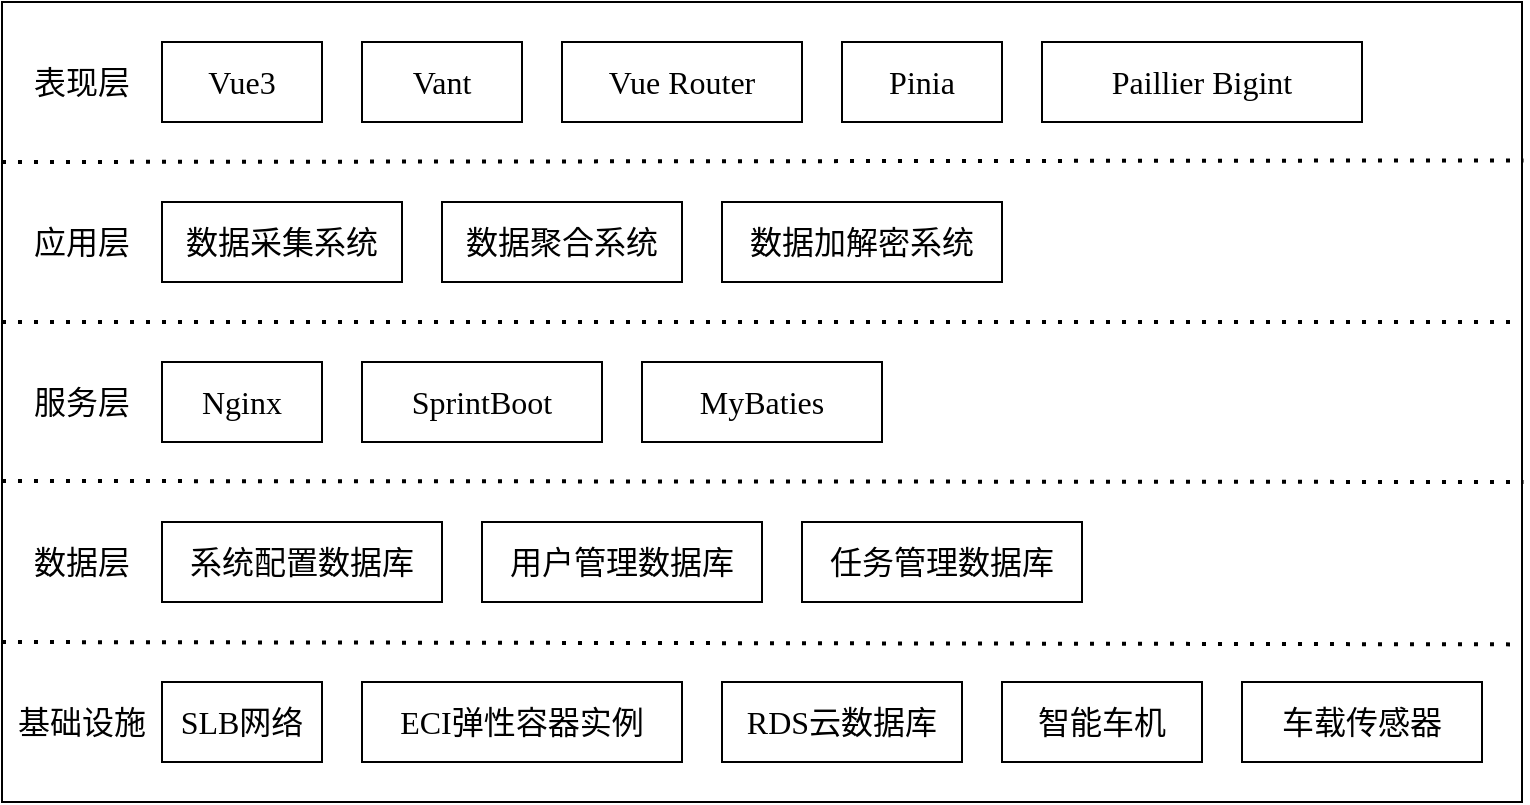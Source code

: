 <mxfile version="26.0.16">
  <diagram id="prtHgNgQTEPvFCAcTncT" name="Page-1">
    <mxGraphModel dx="2066" dy="1107" grid="1" gridSize="10" guides="1" tooltips="1" connect="1" arrows="1" fold="1" page="1" pageScale="1" pageWidth="827" pageHeight="1169" math="0" shadow="0">
      <root>
        <mxCell id="0" />
        <mxCell id="1" parent="0" />
        <mxCell id="_YIMEpo5Rv7STCM8DFQf-20" value="" style="rounded=0;whiteSpace=wrap;html=1;fontFamily=宋体;fontSize=16;" vertex="1" parent="1">
          <mxGeometry x="40" y="40" width="760" height="400" as="geometry" />
        </mxCell>
        <mxCell id="_YIMEpo5Rv7STCM8DFQf-13" value="RDS云数据库" style="rounded=0;whiteSpace=wrap;html=1;fontFamily=宋体;fontSize=16;" vertex="1" parent="1">
          <mxGeometry x="400" y="380" width="120" height="40" as="geometry" />
        </mxCell>
        <mxCell id="_YIMEpo5Rv7STCM8DFQf-15" value="应用层" style="text;html=1;align=center;verticalAlign=middle;whiteSpace=wrap;rounded=0;fontFamily=宋体;fontSize=16;" vertex="1" parent="1">
          <mxGeometry x="40" y="120" width="80" height="80" as="geometry" />
        </mxCell>
        <mxCell id="_YIMEpo5Rv7STCM8DFQf-16" value="服务层" style="text;html=1;align=center;verticalAlign=middle;whiteSpace=wrap;rounded=0;fontFamily=宋体;fontSize=16;" vertex="1" parent="1">
          <mxGeometry x="40" y="200" width="80" height="80" as="geometry" />
        </mxCell>
        <mxCell id="_YIMEpo5Rv7STCM8DFQf-17" value="基础设施" style="text;html=1;align=center;verticalAlign=middle;whiteSpace=wrap;rounded=0;fontFamily=宋体;fontSize=16;" vertex="1" parent="1">
          <mxGeometry x="40" y="360" width="80" height="80" as="geometry" />
        </mxCell>
        <mxCell id="_YIMEpo5Rv7STCM8DFQf-18" value="数据层" style="text;html=1;align=center;verticalAlign=middle;whiteSpace=wrap;rounded=0;fontFamily=宋体;fontSize=16;" vertex="1" parent="1">
          <mxGeometry x="40" y="280" width="80" height="80" as="geometry" />
        </mxCell>
        <mxCell id="_YIMEpo5Rv7STCM8DFQf-19" value="" style="endArrow=none;dashed=1;html=1;dashPattern=1 3;strokeWidth=2;rounded=0;fontFamily=宋体;fontSize=16;entryX=1;entryY=0.4;entryDx=0;entryDy=0;entryPerimeter=0;" edge="1" parent="1" target="_YIMEpo5Rv7STCM8DFQf-20">
          <mxGeometry width="50" height="50" relative="1" as="geometry">
            <mxPoint x="40" y="200" as="sourcePoint" />
            <mxPoint x="650" y="200" as="targetPoint" />
          </mxGeometry>
        </mxCell>
        <mxCell id="_YIMEpo5Rv7STCM8DFQf-21" value="" style="endArrow=none;dashed=1;html=1;dashPattern=1 3;strokeWidth=2;rounded=0;fontFamily=宋体;fontSize=16;entryX=1.001;entryY=0.6;entryDx=0;entryDy=0;entryPerimeter=0;" edge="1" parent="1" target="_YIMEpo5Rv7STCM8DFQf-20">
          <mxGeometry width="50" height="50" relative="1" as="geometry">
            <mxPoint x="40" y="279.5" as="sourcePoint" />
            <mxPoint x="660" y="280" as="targetPoint" />
          </mxGeometry>
        </mxCell>
        <mxCell id="_YIMEpo5Rv7STCM8DFQf-22" value="" style="endArrow=none;dashed=1;html=1;dashPattern=1 3;strokeWidth=2;rounded=0;fontFamily=宋体;fontSize=16;entryX=1;entryY=0.803;entryDx=0;entryDy=0;entryPerimeter=0;" edge="1" parent="1" target="_YIMEpo5Rv7STCM8DFQf-20">
          <mxGeometry width="50" height="50" relative="1" as="geometry">
            <mxPoint x="40" y="360" as="sourcePoint" />
            <mxPoint x="660" y="360" as="targetPoint" />
          </mxGeometry>
        </mxCell>
        <mxCell id="_YIMEpo5Rv7STCM8DFQf-24" value="ECI弹性容器实例" style="rounded=0;whiteSpace=wrap;html=1;fontFamily=宋体;fontSize=16;" vertex="1" parent="1">
          <mxGeometry x="220" y="380" width="160" height="40" as="geometry" />
        </mxCell>
        <mxCell id="_YIMEpo5Rv7STCM8DFQf-27" value="数据采集系统" style="rounded=0;whiteSpace=wrap;html=1;fontFamily=宋体;fontSize=16;" vertex="1" parent="1">
          <mxGeometry x="120" y="140" width="120" height="40" as="geometry" />
        </mxCell>
        <mxCell id="_YIMEpo5Rv7STCM8DFQf-28" value="车载传感器" style="rounded=0;whiteSpace=wrap;html=1;fontFamily=宋体;fontSize=16;" vertex="1" parent="1">
          <mxGeometry x="660" y="380" width="120" height="40" as="geometry" />
        </mxCell>
        <mxCell id="_YIMEpo5Rv7STCM8DFQf-29" value="智能车机" style="rounded=0;whiteSpace=wrap;html=1;fontFamily=宋体;fontSize=16;" vertex="1" parent="1">
          <mxGeometry x="540" y="380" width="100" height="40" as="geometry" />
        </mxCell>
        <mxCell id="_YIMEpo5Rv7STCM8DFQf-30" value="SLB网络" style="rounded=0;whiteSpace=wrap;html=1;fontFamily=宋体;fontSize=16;" vertex="1" parent="1">
          <mxGeometry x="120" y="380" width="80" height="40" as="geometry" />
        </mxCell>
        <mxCell id="_YIMEpo5Rv7STCM8DFQf-31" value="SprintBoot" style="rounded=0;whiteSpace=wrap;html=1;fontFamily=宋体;fontSize=16;" vertex="1" parent="1">
          <mxGeometry x="220" y="220" width="120" height="40" as="geometry" />
        </mxCell>
        <mxCell id="_YIMEpo5Rv7STCM8DFQf-32" value="数据聚合系统" style="rounded=0;whiteSpace=wrap;html=1;fontFamily=宋体;fontSize=16;" vertex="1" parent="1">
          <mxGeometry x="260" y="140" width="120" height="40" as="geometry" />
        </mxCell>
        <mxCell id="_YIMEpo5Rv7STCM8DFQf-33" value="MyBaties" style="rounded=0;whiteSpace=wrap;html=1;fontFamily=宋体;fontSize=16;" vertex="1" parent="1">
          <mxGeometry x="360" y="220" width="120" height="40" as="geometry" />
        </mxCell>
        <mxCell id="_YIMEpo5Rv7STCM8DFQf-34" value="数据加解密系统" style="rounded=0;whiteSpace=wrap;html=1;fontFamily=宋体;fontSize=16;" vertex="1" parent="1">
          <mxGeometry x="400" y="140" width="140" height="40" as="geometry" />
        </mxCell>
        <mxCell id="_YIMEpo5Rv7STCM8DFQf-35" value="" style="endArrow=none;dashed=1;html=1;dashPattern=1 3;strokeWidth=2;rounded=0;fontFamily=宋体;fontSize=16;entryX=1.001;entryY=0.198;entryDx=0;entryDy=0;entryPerimeter=0;" edge="1" parent="1" target="_YIMEpo5Rv7STCM8DFQf-20">
          <mxGeometry width="50" height="50" relative="1" as="geometry">
            <mxPoint x="40" y="120" as="sourcePoint" />
            <mxPoint x="660" y="120" as="targetPoint" />
          </mxGeometry>
        </mxCell>
        <mxCell id="_YIMEpo5Rv7STCM8DFQf-36" value="表现层" style="text;html=1;align=center;verticalAlign=middle;whiteSpace=wrap;rounded=0;fontFamily=宋体;fontSize=16;" vertex="1" parent="1">
          <mxGeometry x="40" y="40" width="80" height="80" as="geometry" />
        </mxCell>
        <mxCell id="_YIMEpo5Rv7STCM8DFQf-37" value="Vue3" style="rounded=0;whiteSpace=wrap;html=1;fontFamily=宋体;fontSize=16;" vertex="1" parent="1">
          <mxGeometry x="120" y="60" width="80" height="40" as="geometry" />
        </mxCell>
        <mxCell id="_YIMEpo5Rv7STCM8DFQf-38" value="Vant" style="rounded=0;whiteSpace=wrap;html=1;fontFamily=宋体;fontSize=16;" vertex="1" parent="1">
          <mxGeometry x="220" y="60" width="80" height="40" as="geometry" />
        </mxCell>
        <mxCell id="_YIMEpo5Rv7STCM8DFQf-39" value="Vue Router" style="rounded=0;whiteSpace=wrap;html=1;fontFamily=宋体;fontSize=16;" vertex="1" parent="1">
          <mxGeometry x="320" y="60" width="120" height="40" as="geometry" />
        </mxCell>
        <mxCell id="_YIMEpo5Rv7STCM8DFQf-40" value="Pinia" style="rounded=0;whiteSpace=wrap;html=1;fontFamily=宋体;fontSize=16;" vertex="1" parent="1">
          <mxGeometry x="460" y="60" width="80" height="40" as="geometry" />
        </mxCell>
        <mxCell id="_YIMEpo5Rv7STCM8DFQf-41" value="系统配置数据库" style="rounded=0;whiteSpace=wrap;html=1;fontFamily=宋体;fontSize=16;" vertex="1" parent="1">
          <mxGeometry x="120" y="300" width="140" height="40" as="geometry" />
        </mxCell>
        <mxCell id="_YIMEpo5Rv7STCM8DFQf-42" value="用户管理数据库" style="rounded=0;whiteSpace=wrap;html=1;fontFamily=宋体;fontSize=16;" vertex="1" parent="1">
          <mxGeometry x="280" y="300" width="140" height="40" as="geometry" />
        </mxCell>
        <mxCell id="_YIMEpo5Rv7STCM8DFQf-43" value="任务管理数据库" style="rounded=0;whiteSpace=wrap;html=1;fontFamily=宋体;fontSize=16;" vertex="1" parent="1">
          <mxGeometry x="440" y="300" width="140" height="40" as="geometry" />
        </mxCell>
        <mxCell id="_YIMEpo5Rv7STCM8DFQf-44" value="Nginx" style="rounded=0;whiteSpace=wrap;html=1;fontFamily=宋体;fontSize=16;" vertex="1" parent="1">
          <mxGeometry x="120" y="220" width="80" height="40" as="geometry" />
        </mxCell>
        <mxCell id="_YIMEpo5Rv7STCM8DFQf-45" value="Paillier Bigint" style="rounded=0;whiteSpace=wrap;html=1;fontFamily=宋体;fontSize=16;" vertex="1" parent="1">
          <mxGeometry x="560" y="60" width="160" height="40" as="geometry" />
        </mxCell>
      </root>
    </mxGraphModel>
  </diagram>
</mxfile>
